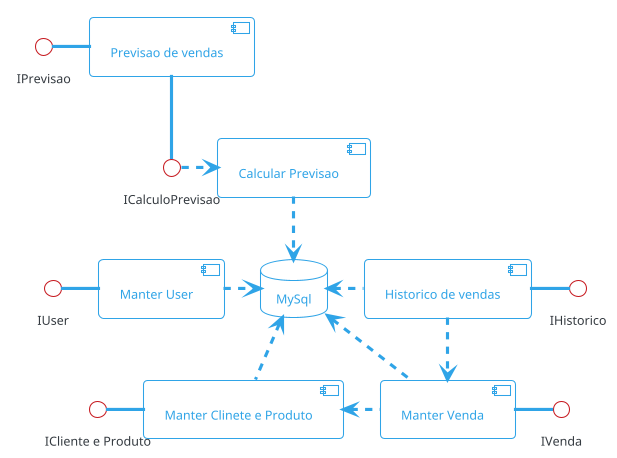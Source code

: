@startuml
!theme cerulean-outline

() "IUser" - [Manter User]
[Manter User] .right.> MySql
MySql <.. [Manter Clinete e Produto]
[Manter Clinete e Produto] -left- () "ICliente e Produto"
MySql <.. [Manter Venda]
[Manter Clinete e Produto] <.right. [Manter Venda]
[Manter Venda] - () "IVenda"
MySql <.right. [Historico de vendas]
[Historico de vendas] - () "IHistorico"
[Historico de vendas] ..> [Manter Venda]
() "IPrevisao" - [Previsao de vendas]
[Previsao de vendas] -- () "ICalculoPrevisao"
() "ICalculoPrevisao" .right.> [Calcular Previsao]
[Calcular Previsao] ..> MySql

database "MySql" {
}
@enduml